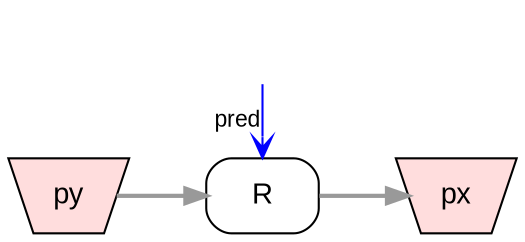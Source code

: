 digraph d {
	node [fontname = "Arial"];
	edge [fontname = "Arial", fontsize=11,color="#999999", penwidth=2, weight=1];

	rankdir=LR
	subgraph product {
		node [shape=Mcircle, style=filled, fillcolor="#DDFFDD", fixedsize=true, width=0.4]
		}
	subgraph process {
		node [shape=box, style=rounded]
		restrict [label=R]
	}
	subgraph invis {
		node [shape=box, style=invis]
		pred
	}
	subgraph nest {
		node [shape=invtrapezium, style=filled, fillcolor="#FFDDDD", fixedsize=true, width=0.8]
		px
		py
	}		

{rank=same; pred restrict}	
py -> restrict -> px
pred->restrict[label="pred  ", color=blue, penwidth=1, arrowhead=open]
}

